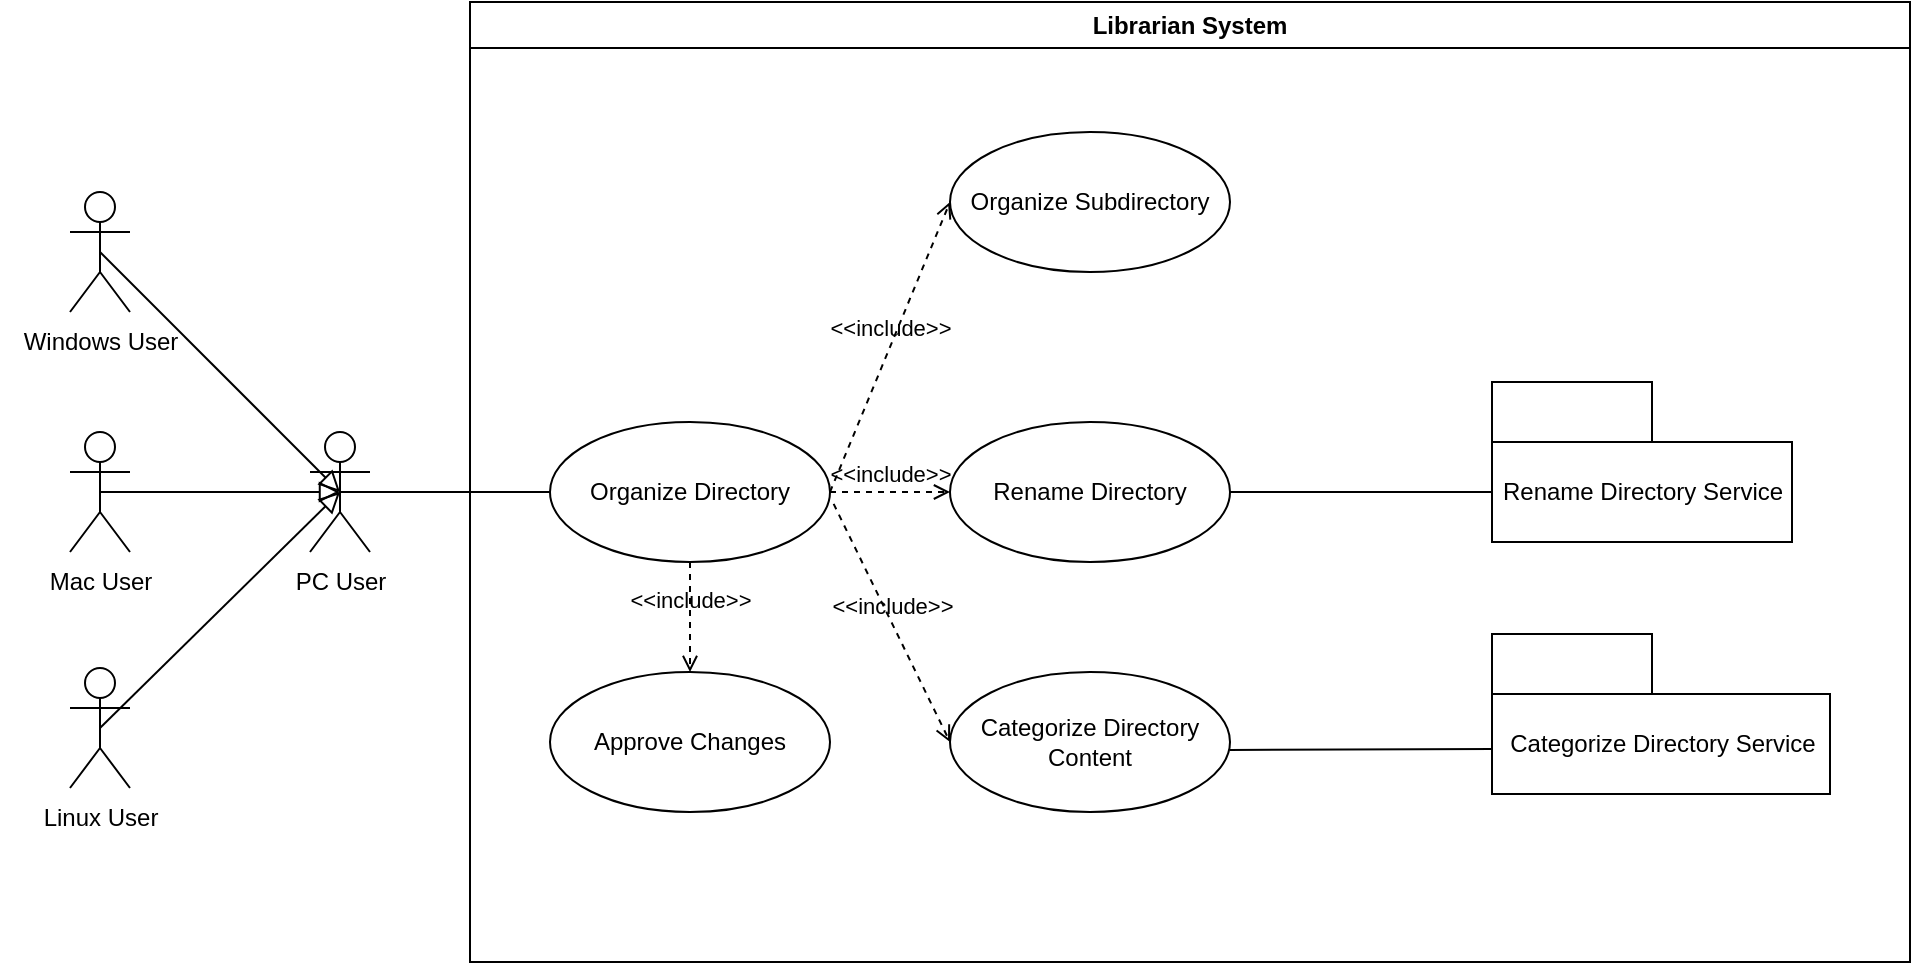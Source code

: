 <mxfile version="20.7.4" type="device"><diagram id="mlbJmyUWglvrSPvHHn3a" name="Page-1"><mxGraphModel dx="1674" dy="844" grid="1" gridSize="10" guides="1" tooltips="1" connect="1" arrows="1" fold="1" page="1" pageScale="1" pageWidth="850" pageHeight="2000" math="0" shadow="0"><root><mxCell id="0"/><mxCell id="1" parent="0"/><mxCell id="OfnKKuPr6MYgZNnMVYMG-1" value="" style="shape=umlActor;verticalLabelPosition=bottom;verticalAlign=top;html=1;outlineConnect=0;" parent="1" vertex="1"><mxGeometry x="240" y="320" width="30" height="60" as="geometry"/></mxCell><mxCell id="OfnKKuPr6MYgZNnMVYMG-2" value="" style="shape=umlActor;verticalLabelPosition=bottom;verticalAlign=top;html=1;outlineConnect=0;" parent="1" vertex="1"><mxGeometry x="120" y="320" width="30" height="60" as="geometry"/></mxCell><mxCell id="OfnKKuPr6MYgZNnMVYMG-3" value="" style="shape=umlActor;verticalLabelPosition=bottom;verticalAlign=top;html=1;outlineConnect=0;" parent="1" vertex="1"><mxGeometry x="120" y="438" width="30" height="60" as="geometry"/></mxCell><mxCell id="OfnKKuPr6MYgZNnMVYMG-4" value="" style="shape=umlActor;verticalLabelPosition=bottom;verticalAlign=top;html=1;outlineConnect=0;" parent="1" vertex="1"><mxGeometry x="120" y="200" width="30" height="60" as="geometry"/></mxCell><mxCell id="OfnKKuPr6MYgZNnMVYMG-5" value="" style="endArrow=block;html=1;rounded=0;align=center;verticalAlign=bottom;endFill=0;labelBackgroundColor=none;endSize=8;exitX=0.5;exitY=0.5;exitDx=0;exitDy=0;exitPerimeter=0;" parent="1" source="OfnKKuPr6MYgZNnMVYMG-4" edge="1"><mxGeometry relative="1" as="geometry"><mxPoint x="410" y="430" as="sourcePoint"/><mxPoint x="255" y="350" as="targetPoint"/></mxGeometry></mxCell><mxCell id="OfnKKuPr6MYgZNnMVYMG-6" value="" style="resizable=0;html=1;align=center;verticalAlign=top;labelBackgroundColor=none;" parent="OfnKKuPr6MYgZNnMVYMG-5" connectable="0" vertex="1"><mxGeometry relative="1" as="geometry"/></mxCell><mxCell id="OfnKKuPr6MYgZNnMVYMG-7" value="" style="endArrow=block;html=1;rounded=0;align=center;verticalAlign=bottom;endFill=0;labelBackgroundColor=none;endSize=8;exitX=0.5;exitY=0.5;exitDx=0;exitDy=0;exitPerimeter=0;entryX=0.5;entryY=0.5;entryDx=0;entryDy=0;entryPerimeter=0;" parent="1" source="OfnKKuPr6MYgZNnMVYMG-3" target="OfnKKuPr6MYgZNnMVYMG-1" edge="1"><mxGeometry relative="1" as="geometry"><mxPoint x="380" y="420" as="sourcePoint"/><mxPoint x="320" y="350" as="targetPoint"/></mxGeometry></mxCell><mxCell id="OfnKKuPr6MYgZNnMVYMG-8" value="" style="resizable=0;html=1;align=center;verticalAlign=top;labelBackgroundColor=none;" parent="OfnKKuPr6MYgZNnMVYMG-7" connectable="0" vertex="1"><mxGeometry relative="1" as="geometry"/></mxCell><mxCell id="OfnKKuPr6MYgZNnMVYMG-11" value="" style="endArrow=block;html=1;rounded=0;align=center;verticalAlign=bottom;endFill=0;labelBackgroundColor=none;endSize=8;exitX=0.5;exitY=0.5;exitDx=0;exitDy=0;exitPerimeter=0;" parent="1" source="OfnKKuPr6MYgZNnMVYMG-2" edge="1"><mxGeometry relative="1" as="geometry"><mxPoint x="145" y="280.0" as="sourcePoint"/><mxPoint x="255" y="350" as="targetPoint"/></mxGeometry></mxCell><mxCell id="OfnKKuPr6MYgZNnMVYMG-12" value="" style="resizable=0;html=1;align=center;verticalAlign=top;labelBackgroundColor=none;" parent="OfnKKuPr6MYgZNnMVYMG-11" connectable="0" vertex="1"><mxGeometry relative="1" as="geometry"/></mxCell><mxCell id="OfnKKuPr6MYgZNnMVYMG-13" value="Windows User" style="text;html=1;align=center;verticalAlign=middle;resizable=0;points=[];autosize=1;strokeColor=none;fillColor=none;" parent="1" vertex="1"><mxGeometry x="85" y="260" width="100" height="30" as="geometry"/></mxCell><mxCell id="OfnKKuPr6MYgZNnMVYMG-14" value="Mac User" style="text;html=1;align=center;verticalAlign=middle;resizable=0;points=[];autosize=1;strokeColor=none;fillColor=none;" parent="1" vertex="1"><mxGeometry x="100" y="380" width="70" height="30" as="geometry"/></mxCell><mxCell id="OfnKKuPr6MYgZNnMVYMG-15" value="Linux User" style="text;html=1;align=center;verticalAlign=middle;resizable=0;points=[];autosize=1;strokeColor=none;fillColor=none;" parent="1" vertex="1"><mxGeometry x="95" y="498" width="80" height="30" as="geometry"/></mxCell><mxCell id="OfnKKuPr6MYgZNnMVYMG-16" value="PC User" style="text;html=1;align=center;verticalAlign=middle;resizable=0;points=[];autosize=1;strokeColor=none;fillColor=none;" parent="1" vertex="1"><mxGeometry x="220" y="380" width="70" height="30" as="geometry"/></mxCell><mxCell id="OfnKKuPr6MYgZNnMVYMG-17" value="Librarian System" style="swimlane;whiteSpace=wrap;html=1;" parent="1" vertex="1"><mxGeometry x="320" y="105" width="720" height="480" as="geometry"/></mxCell><mxCell id="OfnKKuPr6MYgZNnMVYMG-18" value="Organize Directory" style="ellipse;whiteSpace=wrap;html=1;" parent="OfnKKuPr6MYgZNnMVYMG-17" vertex="1"><mxGeometry x="40" y="210" width="140" height="70" as="geometry"/></mxCell><mxCell id="OfnKKuPr6MYgZNnMVYMG-19" value="Organize Subdirectory" style="ellipse;whiteSpace=wrap;html=1;" parent="OfnKKuPr6MYgZNnMVYMG-17" vertex="1"><mxGeometry x="240" y="65" width="140" height="70" as="geometry"/></mxCell><mxCell id="OfnKKuPr6MYgZNnMVYMG-20" value="Rename Directory" style="ellipse;whiteSpace=wrap;html=1;" parent="OfnKKuPr6MYgZNnMVYMG-17" vertex="1"><mxGeometry x="240" y="210" width="140" height="70" as="geometry"/></mxCell><mxCell id="OfnKKuPr6MYgZNnMVYMG-21" value="Categorize Directory Content" style="ellipse;whiteSpace=wrap;html=1;" parent="OfnKKuPr6MYgZNnMVYMG-17" vertex="1"><mxGeometry x="240" y="335" width="140" height="70" as="geometry"/></mxCell><mxCell id="OfnKKuPr6MYgZNnMVYMG-24" value="Approve Changes" style="ellipse;whiteSpace=wrap;html=1;" parent="OfnKKuPr6MYgZNnMVYMG-17" vertex="1"><mxGeometry x="40" y="335" width="140" height="70" as="geometry"/></mxCell><mxCell id="OfnKKuPr6MYgZNnMVYMG-25" value="&amp;lt;&amp;lt;include&amp;gt;&amp;gt;" style="html=1;verticalAlign=bottom;labelBackgroundColor=none;endArrow=open;endFill=0;dashed=1;rounded=0;exitX=1;exitY=0.5;exitDx=0;exitDy=0;entryX=0;entryY=0.5;entryDx=0;entryDy=0;" parent="OfnKKuPr6MYgZNnMVYMG-17" source="OfnKKuPr6MYgZNnMVYMG-18" target="OfnKKuPr6MYgZNnMVYMG-19" edge="1"><mxGeometry width="160" relative="1" as="geometry"><mxPoint x="370" y="285" as="sourcePoint"/><mxPoint x="530" y="285" as="targetPoint"/></mxGeometry></mxCell><mxCell id="OfnKKuPr6MYgZNnMVYMG-26" value="&amp;lt;&amp;lt;include&amp;gt;&amp;gt;" style="html=1;verticalAlign=bottom;labelBackgroundColor=none;endArrow=open;endFill=0;dashed=1;rounded=0;exitX=1;exitY=0.5;exitDx=0;exitDy=0;entryX=0;entryY=0.5;entryDx=0;entryDy=0;" parent="OfnKKuPr6MYgZNnMVYMG-17" source="OfnKKuPr6MYgZNnMVYMG-18" target="OfnKKuPr6MYgZNnMVYMG-20" edge="1"><mxGeometry width="160" relative="1" as="geometry"><mxPoint x="190.0" y="255.0" as="sourcePoint"/><mxPoint x="250.0" y="110.0" as="targetPoint"/></mxGeometry></mxCell><mxCell id="OfnKKuPr6MYgZNnMVYMG-27" value="&amp;lt;&amp;lt;include&amp;gt;&amp;gt;" style="html=1;verticalAlign=bottom;labelBackgroundColor=none;endArrow=open;endFill=0;dashed=1;rounded=0;exitX=1.013;exitY=0.585;exitDx=0;exitDy=0;entryX=0;entryY=0.5;entryDx=0;entryDy=0;exitPerimeter=0;" parent="OfnKKuPr6MYgZNnMVYMG-17" source="OfnKKuPr6MYgZNnMVYMG-18" target="OfnKKuPr6MYgZNnMVYMG-21" edge="1"><mxGeometry width="160" relative="1" as="geometry"><mxPoint x="190.0" y="255.0" as="sourcePoint"/><mxPoint x="250.0" y="255.0" as="targetPoint"/></mxGeometry></mxCell><mxCell id="OfnKKuPr6MYgZNnMVYMG-45" value="&amp;lt;&amp;lt;include&amp;gt;&amp;gt;" style="html=1;verticalAlign=bottom;labelBackgroundColor=none;endArrow=open;endFill=0;dashed=1;rounded=0;exitX=0.5;exitY=1;exitDx=0;exitDy=0;entryX=0.5;entryY=0;entryDx=0;entryDy=0;" parent="OfnKKuPr6MYgZNnMVYMG-17" source="OfnKKuPr6MYgZNnMVYMG-18" target="OfnKKuPr6MYgZNnMVYMG-24" edge="1"><mxGeometry width="160" relative="1" as="geometry"><mxPoint x="191.82" y="260.95" as="sourcePoint"/><mxPoint x="250.0" y="380" as="targetPoint"/></mxGeometry></mxCell><mxCell id="OfnKKuPr6MYgZNnMVYMG-23" value="" style="endArrow=none;html=1;rounded=0;exitX=0.5;exitY=0.5;exitDx=0;exitDy=0;exitPerimeter=0;entryX=0;entryY=0.5;entryDx=0;entryDy=0;" parent="1" source="OfnKKuPr6MYgZNnMVYMG-1" target="OfnKKuPr6MYgZNnMVYMG-18" edge="1"><mxGeometry width="50" height="50" relative="1" as="geometry"><mxPoint x="400" y="350" as="sourcePoint"/><mxPoint x="450" y="300" as="targetPoint"/></mxGeometry></mxCell><mxCell id="OfnKKuPr6MYgZNnMVYMG-41" value="" style="endArrow=none;html=1;rounded=0;exitX=1;exitY=0.5;exitDx=0;exitDy=0;entryX=0;entryY=0;entryDx=0;entryDy=55;entryPerimeter=0;" parent="1" source="OfnKKuPr6MYgZNnMVYMG-20" target="OfnKKuPr6MYgZNnMVYMG-43" edge="1"><mxGeometry width="50" height="50" relative="1" as="geometry"><mxPoint x="265" y="360" as="sourcePoint"/><mxPoint x="895" y="350" as="targetPoint"/></mxGeometry></mxCell><mxCell id="OfnKKuPr6MYgZNnMVYMG-42" value="" style="endArrow=none;html=1;rounded=0;exitX=1;exitY=0.5;exitDx=0;exitDy=0;entryX=0.002;entryY=0.719;entryDx=0;entryDy=0;entryPerimeter=0;" parent="1" target="OfnKKuPr6MYgZNnMVYMG-44" edge="1"><mxGeometry width="50" height="50" relative="1" as="geometry"><mxPoint x="700.0" y="479" as="sourcePoint"/><mxPoint x="900.6" y="477.84" as="targetPoint"/></mxGeometry></mxCell><mxCell id="OfnKKuPr6MYgZNnMVYMG-43" value="&lt;span style=&quot;font-weight: 400;&quot;&gt;Rename Directory Service&lt;/span&gt;" style="shape=folder;fontStyle=1;tabWidth=80;tabHeight=30;tabPosition=left;html=1;boundedLbl=1;" parent="1" vertex="1"><mxGeometry x="831" y="295" width="150" height="80" as="geometry"/></mxCell><mxCell id="OfnKKuPr6MYgZNnMVYMG-44" value="&lt;span style=&quot;font-weight: 400;&quot;&gt;Categorize Directory Service&lt;/span&gt;" style="shape=folder;fontStyle=1;tabWidth=80;tabHeight=30;tabPosition=left;html=1;boundedLbl=1;" parent="1" vertex="1"><mxGeometry x="831" y="421" width="169" height="80" as="geometry"/></mxCell></root></mxGraphModel></diagram></mxfile>